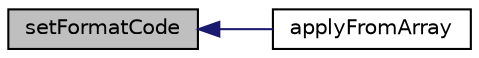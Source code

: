 digraph "setFormatCode"
{
  edge [fontname="Helvetica",fontsize="10",labelfontname="Helvetica",labelfontsize="10"];
  node [fontname="Helvetica",fontsize="10",shape=record];
  rankdir="LR";
  Node62 [label="setFormatCode",height=0.2,width=0.4,color="black", fillcolor="grey75", style="filled", fontcolor="black"];
  Node62 -> Node63 [dir="back",color="midnightblue",fontsize="10",style="solid",fontname="Helvetica"];
  Node63 [label="applyFromArray",height=0.2,width=0.4,color="black", fillcolor="white", style="filled",URL="$class_p_h_p_excel___style___number_format.html#adf38c8e6ab006ca15f50964882386acf"];
}
